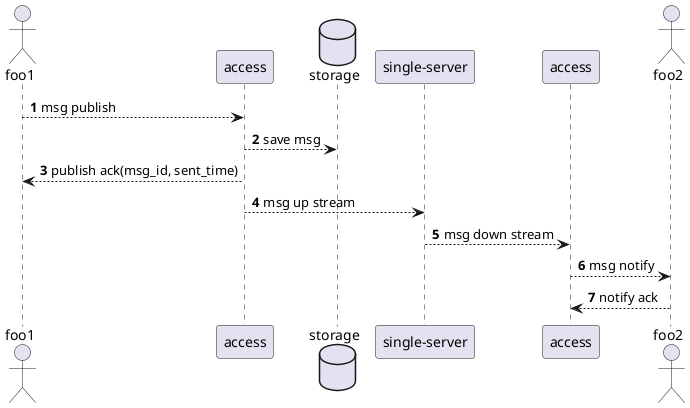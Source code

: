 @startuml

actor "foo1" as client1

participant "access" as access1
database "storage" as db
participant "single-server" as router
participant "access" as access2
actor "foo2" as client2

autonumber
client1 --> access1 : msg publish
access1 --> db: save msg
access1 --> client1 : publish ack(msg_id, sent_time)
access1 --> router: msg up stream
router --> access2: msg down stream
access2 --> client2: msg notify
client2 --> access2: notify ack
@enduml
